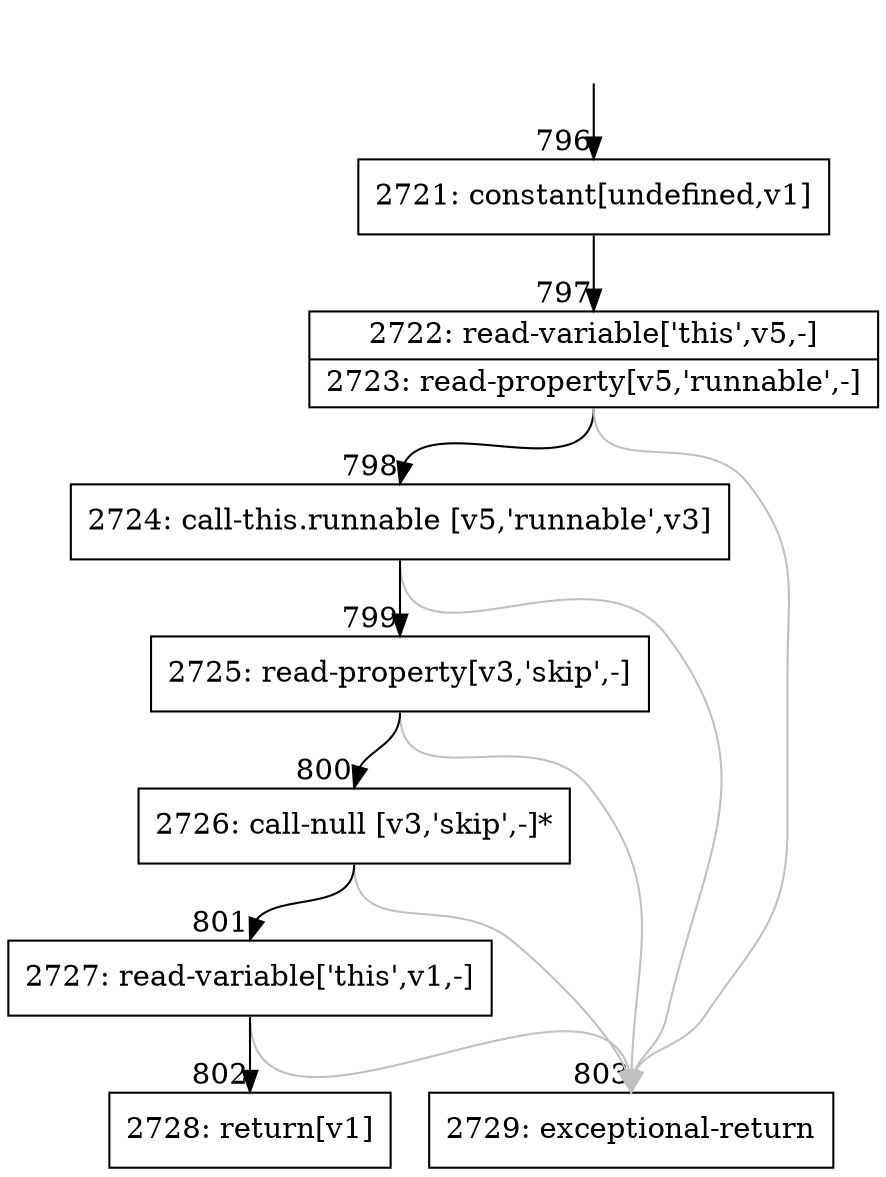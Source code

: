 digraph {
rankdir="TD"
BB_entry70[shape=none,label=""];
BB_entry70 -> BB796 [tailport=s, headport=n, headlabel="    796"]
BB796 [shape=record label="{2721: constant[undefined,v1]}" ] 
BB796 -> BB797 [tailport=s, headport=n, headlabel="      797"]
BB797 [shape=record label="{2722: read-variable['this',v5,-]|2723: read-property[v5,'runnable',-]}" ] 
BB797 -> BB798 [tailport=s, headport=n, headlabel="      798"]
BB797 -> BB803 [tailport=s, headport=n, color=gray, headlabel="      803"]
BB798 [shape=record label="{2724: call-this.runnable [v5,'runnable',v3]}" ] 
BB798 -> BB799 [tailport=s, headport=n, headlabel="      799"]
BB798 -> BB803 [tailport=s, headport=n, color=gray]
BB799 [shape=record label="{2725: read-property[v3,'skip',-]}" ] 
BB799 -> BB800 [tailport=s, headport=n, headlabel="      800"]
BB799 -> BB803 [tailport=s, headport=n, color=gray]
BB800 [shape=record label="{2726: call-null [v3,'skip',-]*}" ] 
BB800 -> BB801 [tailport=s, headport=n, headlabel="      801"]
BB800 -> BB803 [tailport=s, headport=n, color=gray]
BB801 [shape=record label="{2727: read-variable['this',v1,-]}" ] 
BB801 -> BB802 [tailport=s, headport=n, headlabel="      802"]
BB801 -> BB803 [tailport=s, headport=n, color=gray]
BB802 [shape=record label="{2728: return[v1]}" ] 
BB803 [shape=record label="{2729: exceptional-return}" ] 
//#$~ 863
}
